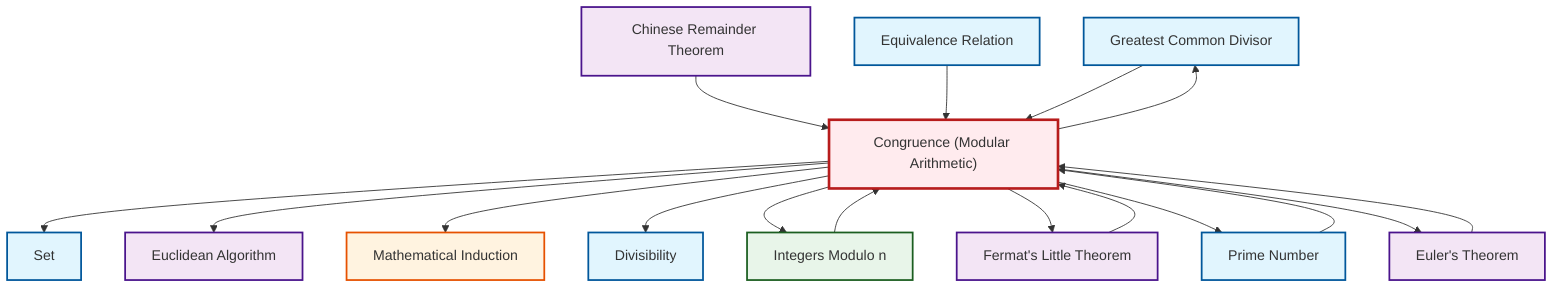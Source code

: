 graph TD
    classDef definition fill:#e1f5fe,stroke:#01579b,stroke-width:2px
    classDef theorem fill:#f3e5f5,stroke:#4a148c,stroke-width:2px
    classDef axiom fill:#fff3e0,stroke:#e65100,stroke-width:2px
    classDef example fill:#e8f5e9,stroke:#1b5e20,stroke-width:2px
    classDef current fill:#ffebee,stroke:#b71c1c,stroke-width:3px
    def-gcd["Greatest Common Divisor"]:::definition
    ax-induction["Mathematical Induction"]:::axiom
    thm-euclidean-algorithm["Euclidean Algorithm"]:::theorem
    def-set["Set"]:::definition
    def-congruence["Congruence (Modular Arithmetic)"]:::definition
    thm-euler["Euler's Theorem"]:::theorem
    def-equivalence-relation["Equivalence Relation"]:::definition
    def-prime["Prime Number"]:::definition
    ex-quotient-integers-mod-n["Integers Modulo n"]:::example
    def-divisibility["Divisibility"]:::definition
    thm-chinese-remainder["Chinese Remainder Theorem"]:::theorem
    thm-fermat-little["Fermat's Little Theorem"]:::theorem
    def-congruence --> def-set
    def-congruence --> thm-euclidean-algorithm
    thm-chinese-remainder --> def-congruence
    def-congruence --> ax-induction
    def-congruence --> def-divisibility
    def-congruence --> def-gcd
    def-congruence --> ex-quotient-integers-mod-n
    thm-euler --> def-congruence
    thm-fermat-little --> def-congruence
    ex-quotient-integers-mod-n --> def-congruence
    def-congruence --> thm-fermat-little
    def-congruence --> def-prime
    def-equivalence-relation --> def-congruence
    def-gcd --> def-congruence
    def-congruence --> thm-euler
    def-prime --> def-congruence
    class def-congruence current